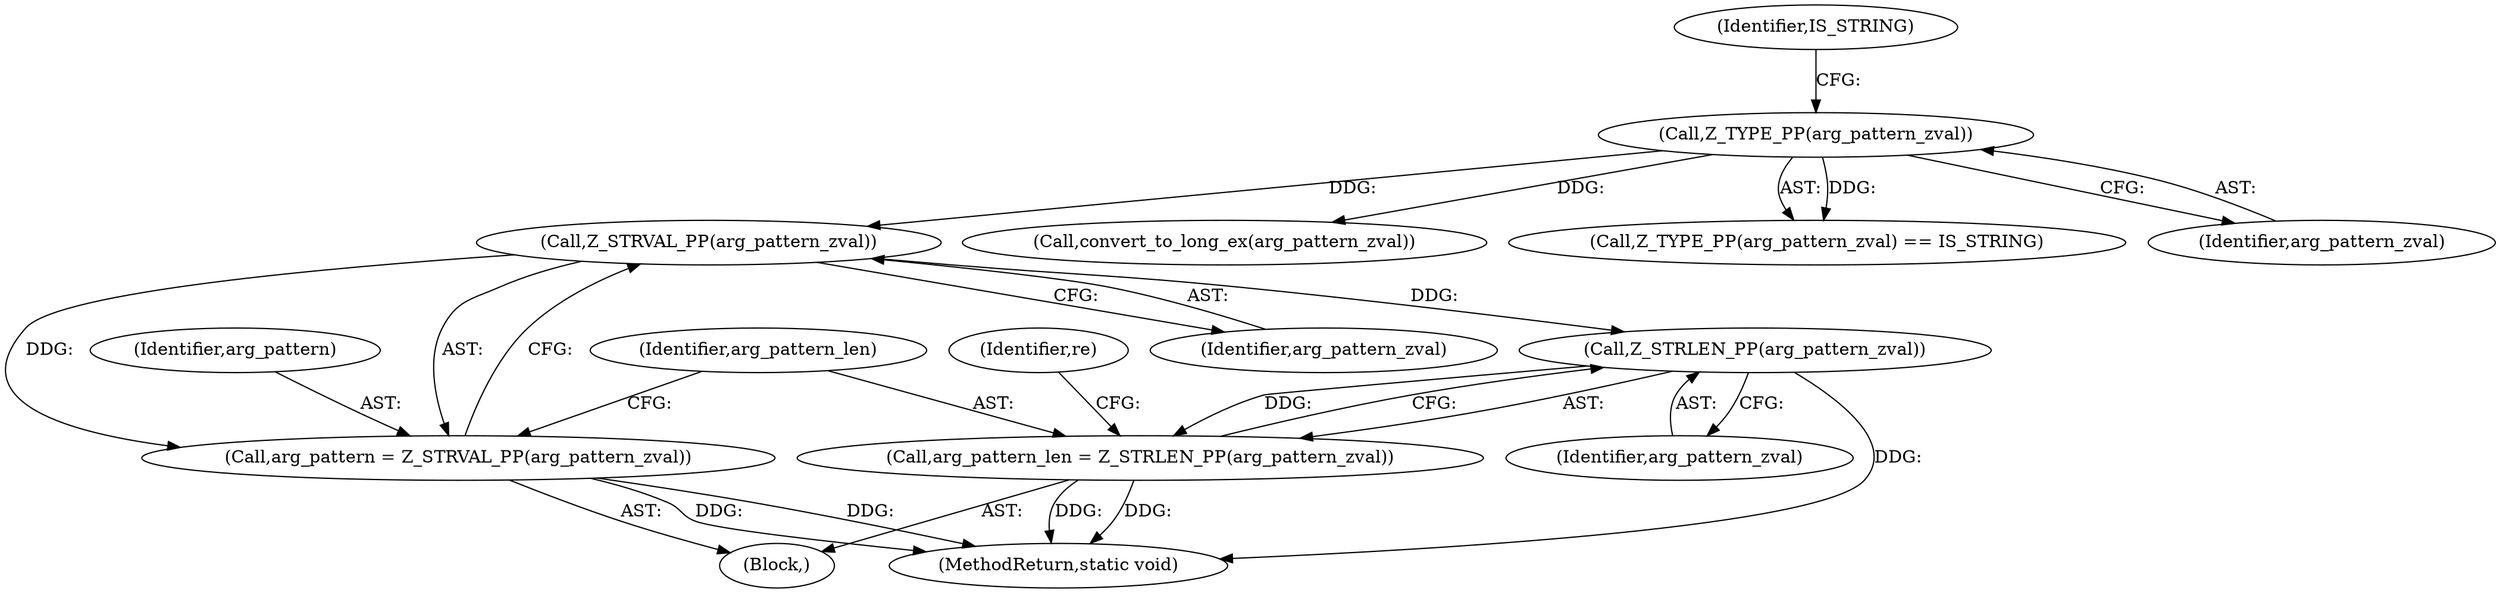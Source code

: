 digraph "0_php-src_5b597a2e5b28e2d5a52fc1be13f425f08f47cb62?w=1_1@pointer" {
"1000227" [label="(Call,Z_STRVAL_PP(arg_pattern_zval))"];
"1000221" [label="(Call,Z_TYPE_PP(arg_pattern_zval))"];
"1000225" [label="(Call,arg_pattern = Z_STRVAL_PP(arg_pattern_zval))"];
"1000231" [label="(Call,Z_STRLEN_PP(arg_pattern_zval))"];
"1000229" [label="(Call,arg_pattern_len = Z_STRLEN_PP(arg_pattern_zval))"];
"1000227" [label="(Call,Z_STRVAL_PP(arg_pattern_zval))"];
"1000224" [label="(Block,)"];
"1000229" [label="(Call,arg_pattern_len = Z_STRLEN_PP(arg_pattern_zval))"];
"1000258" [label="(Identifier,re)"];
"1000223" [label="(Identifier,IS_STRING)"];
"1000232" [label="(Identifier,arg_pattern_zval)"];
"1000225" [label="(Call,arg_pattern = Z_STRVAL_PP(arg_pattern_zval))"];
"1000226" [label="(Identifier,arg_pattern)"];
"1000230" [label="(Identifier,arg_pattern_len)"];
"1000235" [label="(Call,convert_to_long_ex(arg_pattern_zval))"];
"1000231" [label="(Call,Z_STRLEN_PP(arg_pattern_zval))"];
"1000221" [label="(Call,Z_TYPE_PP(arg_pattern_zval))"];
"1000220" [label="(Call,Z_TYPE_PP(arg_pattern_zval) == IS_STRING)"];
"1000222" [label="(Identifier,arg_pattern_zval)"];
"1000743" [label="(MethodReturn,static void)"];
"1000228" [label="(Identifier,arg_pattern_zval)"];
"1000227" -> "1000225"  [label="AST: "];
"1000227" -> "1000228"  [label="CFG: "];
"1000228" -> "1000227"  [label="AST: "];
"1000225" -> "1000227"  [label="CFG: "];
"1000227" -> "1000225"  [label="DDG: "];
"1000221" -> "1000227"  [label="DDG: "];
"1000227" -> "1000231"  [label="DDG: "];
"1000221" -> "1000220"  [label="AST: "];
"1000221" -> "1000222"  [label="CFG: "];
"1000222" -> "1000221"  [label="AST: "];
"1000223" -> "1000221"  [label="CFG: "];
"1000221" -> "1000220"  [label="DDG: "];
"1000221" -> "1000235"  [label="DDG: "];
"1000225" -> "1000224"  [label="AST: "];
"1000226" -> "1000225"  [label="AST: "];
"1000230" -> "1000225"  [label="CFG: "];
"1000225" -> "1000743"  [label="DDG: "];
"1000225" -> "1000743"  [label="DDG: "];
"1000231" -> "1000229"  [label="AST: "];
"1000231" -> "1000232"  [label="CFG: "];
"1000232" -> "1000231"  [label="AST: "];
"1000229" -> "1000231"  [label="CFG: "];
"1000231" -> "1000743"  [label="DDG: "];
"1000231" -> "1000229"  [label="DDG: "];
"1000229" -> "1000224"  [label="AST: "];
"1000230" -> "1000229"  [label="AST: "];
"1000258" -> "1000229"  [label="CFG: "];
"1000229" -> "1000743"  [label="DDG: "];
"1000229" -> "1000743"  [label="DDG: "];
}
